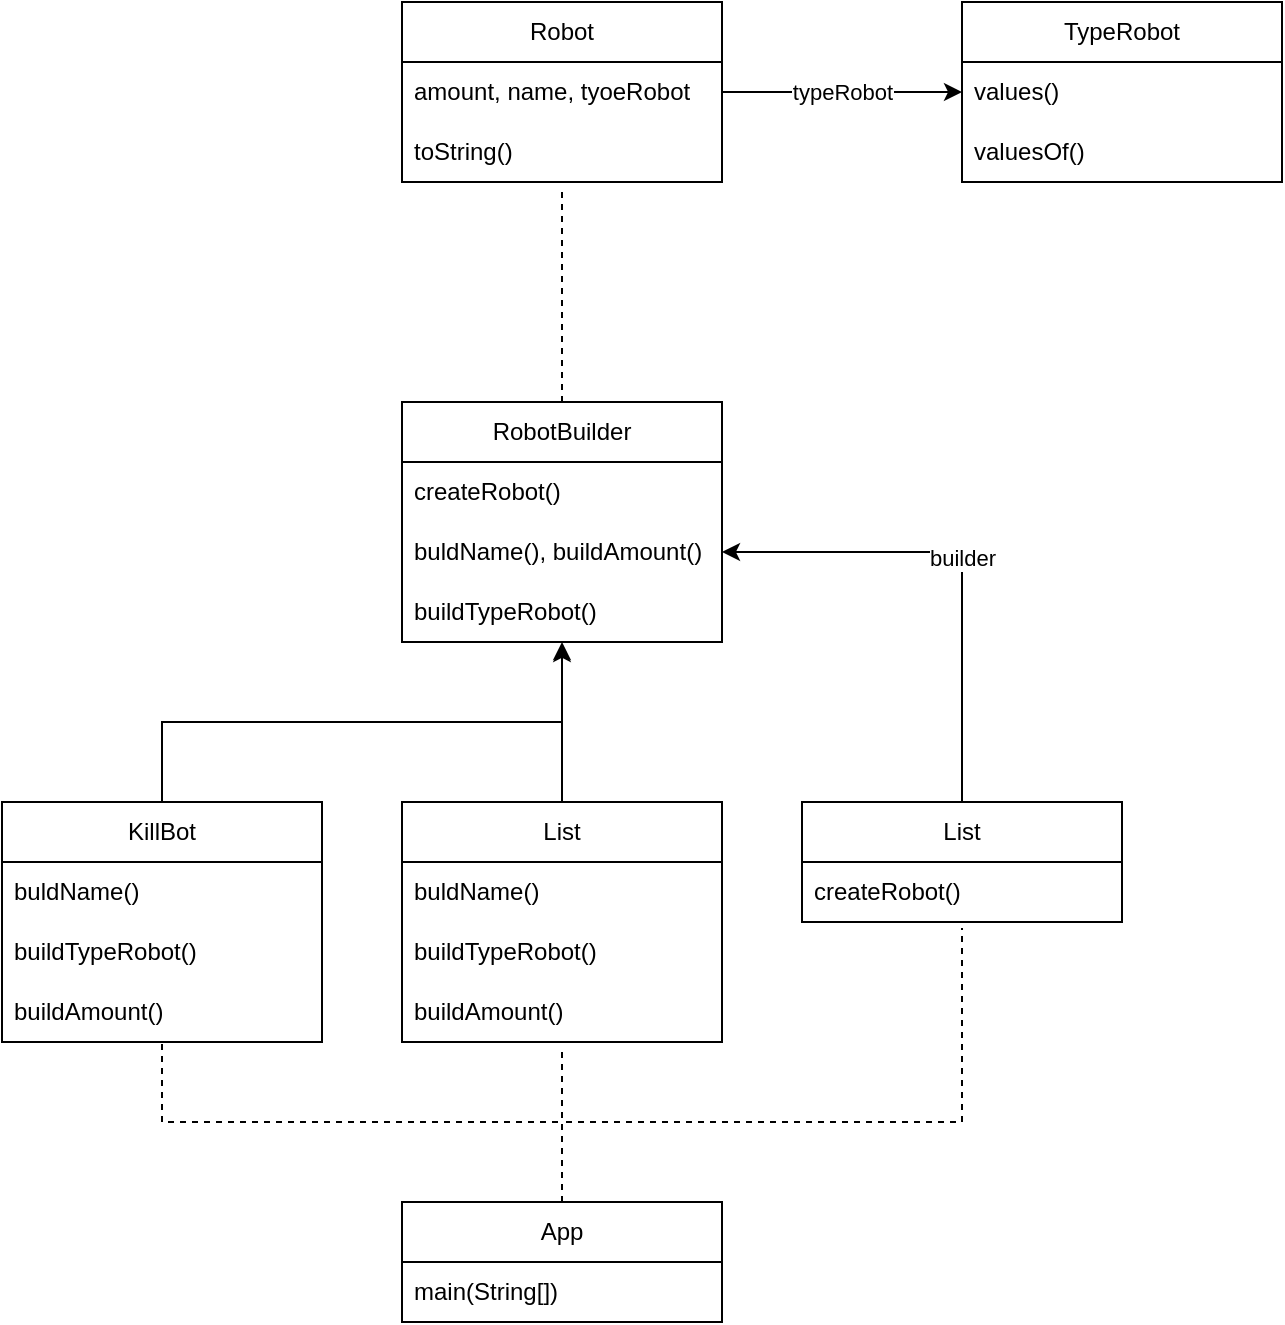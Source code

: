 <mxfile version="20.7.4" type="github">
  <diagram id="YEY7QbLvtV9tMZELoAxB" name="Страница 1">
    <mxGraphModel dx="1194" dy="762" grid="1" gridSize="10" guides="1" tooltips="1" connect="1" arrows="1" fold="1" page="1" pageScale="1" pageWidth="827" pageHeight="1169" math="0" shadow="0">
      <root>
        <mxCell id="0" />
        <mxCell id="1" parent="0" />
        <mxCell id="YP_ro8ocMmhnHgzd3htp-1" value="Robot" style="swimlane;fontStyle=0;childLayout=stackLayout;horizontal=1;startSize=30;horizontalStack=0;resizeParent=1;resizeParentMax=0;resizeLast=0;collapsible=1;marginBottom=0;whiteSpace=wrap;html=1;" vertex="1" parent="1">
          <mxGeometry x="320" y="120" width="160" height="90" as="geometry" />
        </mxCell>
        <mxCell id="YP_ro8ocMmhnHgzd3htp-2" value="amount, name, tyoeRobot" style="text;strokeColor=none;fillColor=none;align=left;verticalAlign=middle;spacingLeft=4;spacingRight=4;overflow=hidden;points=[[0,0.5],[1,0.5]];portConstraint=eastwest;rotatable=0;whiteSpace=wrap;html=1;" vertex="1" parent="YP_ro8ocMmhnHgzd3htp-1">
          <mxGeometry y="30" width="160" height="30" as="geometry" />
        </mxCell>
        <mxCell id="YP_ro8ocMmhnHgzd3htp-3" value="toString()" style="text;strokeColor=none;fillColor=none;align=left;verticalAlign=middle;spacingLeft=4;spacingRight=4;overflow=hidden;points=[[0,0.5],[1,0.5]];portConstraint=eastwest;rotatable=0;whiteSpace=wrap;html=1;" vertex="1" parent="YP_ro8ocMmhnHgzd3htp-1">
          <mxGeometry y="60" width="160" height="30" as="geometry" />
        </mxCell>
        <mxCell id="YP_ro8ocMmhnHgzd3htp-5" value="RobotBuilder" style="swimlane;fontStyle=0;childLayout=stackLayout;horizontal=1;startSize=30;horizontalStack=0;resizeParent=1;resizeParentMax=0;resizeLast=0;collapsible=1;marginBottom=0;whiteSpace=wrap;html=1;" vertex="1" parent="1">
          <mxGeometry x="320" y="320" width="160" height="120" as="geometry" />
        </mxCell>
        <mxCell id="YP_ro8ocMmhnHgzd3htp-6" value="createRobot()" style="text;strokeColor=none;fillColor=none;align=left;verticalAlign=middle;spacingLeft=4;spacingRight=4;overflow=hidden;points=[[0,0.5],[1,0.5]];portConstraint=eastwest;rotatable=0;whiteSpace=wrap;html=1;" vertex="1" parent="YP_ro8ocMmhnHgzd3htp-5">
          <mxGeometry y="30" width="160" height="30" as="geometry" />
        </mxCell>
        <mxCell id="YP_ro8ocMmhnHgzd3htp-7" value="buldName(), buildAmount()" style="text;strokeColor=none;fillColor=none;align=left;verticalAlign=middle;spacingLeft=4;spacingRight=4;overflow=hidden;points=[[0,0.5],[1,0.5]];portConstraint=eastwest;rotatable=0;whiteSpace=wrap;html=1;" vertex="1" parent="YP_ro8ocMmhnHgzd3htp-5">
          <mxGeometry y="60" width="160" height="30" as="geometry" />
        </mxCell>
        <mxCell id="YP_ro8ocMmhnHgzd3htp-8" value="buildTypeRobot()" style="text;strokeColor=none;fillColor=none;align=left;verticalAlign=middle;spacingLeft=4;spacingRight=4;overflow=hidden;points=[[0,0.5],[1,0.5]];portConstraint=eastwest;rotatable=0;whiteSpace=wrap;html=1;" vertex="1" parent="YP_ro8ocMmhnHgzd3htp-5">
          <mxGeometry y="90" width="160" height="30" as="geometry" />
        </mxCell>
        <mxCell id="YP_ro8ocMmhnHgzd3htp-29" style="edgeStyle=orthogonalEdgeStyle;rounded=0;orthogonalLoop=1;jettySize=auto;html=1;exitX=0.5;exitY=0;exitDx=0;exitDy=0;entryX=0.5;entryY=1;entryDx=0;entryDy=0;entryPerimeter=0;" edge="1" parent="1" source="YP_ro8ocMmhnHgzd3htp-9" target="YP_ro8ocMmhnHgzd3htp-8">
          <mxGeometry relative="1" as="geometry" />
        </mxCell>
        <mxCell id="YP_ro8ocMmhnHgzd3htp-9" value="KillBot" style="swimlane;fontStyle=0;childLayout=stackLayout;horizontal=1;startSize=30;horizontalStack=0;resizeParent=1;resizeParentMax=0;resizeLast=0;collapsible=1;marginBottom=0;whiteSpace=wrap;html=1;" vertex="1" parent="1">
          <mxGeometry x="120" y="520" width="160" height="120" as="geometry" />
        </mxCell>
        <mxCell id="YP_ro8ocMmhnHgzd3htp-10" value="buldName()" style="text;strokeColor=none;fillColor=none;align=left;verticalAlign=middle;spacingLeft=4;spacingRight=4;overflow=hidden;points=[[0,0.5],[1,0.5]];portConstraint=eastwest;rotatable=0;whiteSpace=wrap;html=1;" vertex="1" parent="YP_ro8ocMmhnHgzd3htp-9">
          <mxGeometry y="30" width="160" height="30" as="geometry" />
        </mxCell>
        <mxCell id="YP_ro8ocMmhnHgzd3htp-11" value="buildTypeRobot()" style="text;strokeColor=none;fillColor=none;align=left;verticalAlign=middle;spacingLeft=4;spacingRight=4;overflow=hidden;points=[[0,0.5],[1,0.5]];portConstraint=eastwest;rotatable=0;whiteSpace=wrap;html=1;" vertex="1" parent="YP_ro8ocMmhnHgzd3htp-9">
          <mxGeometry y="60" width="160" height="30" as="geometry" />
        </mxCell>
        <mxCell id="YP_ro8ocMmhnHgzd3htp-12" value="buildAmount()" style="text;strokeColor=none;fillColor=none;align=left;verticalAlign=middle;spacingLeft=4;spacingRight=4;overflow=hidden;points=[[0,0.5],[1,0.5]];portConstraint=eastwest;rotatable=0;whiteSpace=wrap;html=1;" vertex="1" parent="YP_ro8ocMmhnHgzd3htp-9">
          <mxGeometry y="90" width="160" height="30" as="geometry" />
        </mxCell>
        <mxCell id="YP_ro8ocMmhnHgzd3htp-28" style="edgeStyle=orthogonalEdgeStyle;rounded=0;orthogonalLoop=1;jettySize=auto;html=1;exitX=0.5;exitY=0;exitDx=0;exitDy=0;entryX=0.5;entryY=1.033;entryDx=0;entryDy=0;entryPerimeter=0;" edge="1" parent="1" source="YP_ro8ocMmhnHgzd3htp-13" target="YP_ro8ocMmhnHgzd3htp-8">
          <mxGeometry relative="1" as="geometry" />
        </mxCell>
        <mxCell id="YP_ro8ocMmhnHgzd3htp-13" value="List" style="swimlane;fontStyle=0;childLayout=stackLayout;horizontal=1;startSize=30;horizontalStack=0;resizeParent=1;resizeParentMax=0;resizeLast=0;collapsible=1;marginBottom=0;whiteSpace=wrap;html=1;" vertex="1" parent="1">
          <mxGeometry x="320" y="520" width="160" height="120" as="geometry" />
        </mxCell>
        <mxCell id="YP_ro8ocMmhnHgzd3htp-14" value="buldName()" style="text;strokeColor=none;fillColor=none;align=left;verticalAlign=middle;spacingLeft=4;spacingRight=4;overflow=hidden;points=[[0,0.5],[1,0.5]];portConstraint=eastwest;rotatable=0;whiteSpace=wrap;html=1;" vertex="1" parent="YP_ro8ocMmhnHgzd3htp-13">
          <mxGeometry y="30" width="160" height="30" as="geometry" />
        </mxCell>
        <mxCell id="YP_ro8ocMmhnHgzd3htp-15" value="buildTypeRobot()" style="text;strokeColor=none;fillColor=none;align=left;verticalAlign=middle;spacingLeft=4;spacingRight=4;overflow=hidden;points=[[0,0.5],[1,0.5]];portConstraint=eastwest;rotatable=0;whiteSpace=wrap;html=1;" vertex="1" parent="YP_ro8ocMmhnHgzd3htp-13">
          <mxGeometry y="60" width="160" height="30" as="geometry" />
        </mxCell>
        <mxCell id="YP_ro8ocMmhnHgzd3htp-16" value="buildAmount()" style="text;strokeColor=none;fillColor=none;align=left;verticalAlign=middle;spacingLeft=4;spacingRight=4;overflow=hidden;points=[[0,0.5],[1,0.5]];portConstraint=eastwest;rotatable=0;whiteSpace=wrap;html=1;" vertex="1" parent="YP_ro8ocMmhnHgzd3htp-13">
          <mxGeometry y="90" width="160" height="30" as="geometry" />
        </mxCell>
        <mxCell id="YP_ro8ocMmhnHgzd3htp-17" value="List" style="swimlane;fontStyle=0;childLayout=stackLayout;horizontal=1;startSize=30;horizontalStack=0;resizeParent=1;resizeParentMax=0;resizeLast=0;collapsible=1;marginBottom=0;whiteSpace=wrap;html=1;" vertex="1" parent="1">
          <mxGeometry x="520" y="520" width="160" height="60" as="geometry" />
        </mxCell>
        <mxCell id="YP_ro8ocMmhnHgzd3htp-18" value="createRobot()" style="text;strokeColor=none;fillColor=none;align=left;verticalAlign=middle;spacingLeft=4;spacingRight=4;overflow=hidden;points=[[0,0.5],[1,0.5]];portConstraint=eastwest;rotatable=0;whiteSpace=wrap;html=1;" vertex="1" parent="YP_ro8ocMmhnHgzd3htp-17">
          <mxGeometry y="30" width="160" height="30" as="geometry" />
        </mxCell>
        <mxCell id="YP_ro8ocMmhnHgzd3htp-21" value="TypeRobot" style="swimlane;fontStyle=0;childLayout=stackLayout;horizontal=1;startSize=30;horizontalStack=0;resizeParent=1;resizeParentMax=0;resizeLast=0;collapsible=1;marginBottom=0;whiteSpace=wrap;html=1;" vertex="1" parent="1">
          <mxGeometry x="600" y="120" width="160" height="90" as="geometry" />
        </mxCell>
        <mxCell id="YP_ro8ocMmhnHgzd3htp-22" value="values()" style="text;strokeColor=none;fillColor=none;align=left;verticalAlign=middle;spacingLeft=4;spacingRight=4;overflow=hidden;points=[[0,0.5],[1,0.5]];portConstraint=eastwest;rotatable=0;whiteSpace=wrap;html=1;" vertex="1" parent="YP_ro8ocMmhnHgzd3htp-21">
          <mxGeometry y="30" width="160" height="30" as="geometry" />
        </mxCell>
        <mxCell id="YP_ro8ocMmhnHgzd3htp-23" value="valuesOf()" style="text;strokeColor=none;fillColor=none;align=left;verticalAlign=middle;spacingLeft=4;spacingRight=4;overflow=hidden;points=[[0,0.5],[1,0.5]];portConstraint=eastwest;rotatable=0;whiteSpace=wrap;html=1;" vertex="1" parent="YP_ro8ocMmhnHgzd3htp-21">
          <mxGeometry y="60" width="160" height="30" as="geometry" />
        </mxCell>
        <mxCell id="YP_ro8ocMmhnHgzd3htp-25" value="App" style="swimlane;fontStyle=0;childLayout=stackLayout;horizontal=1;startSize=30;horizontalStack=0;resizeParent=1;resizeParentMax=0;resizeLast=0;collapsible=1;marginBottom=0;whiteSpace=wrap;html=1;" vertex="1" parent="1">
          <mxGeometry x="320" y="720" width="160" height="60" as="geometry" />
        </mxCell>
        <mxCell id="YP_ro8ocMmhnHgzd3htp-26" value="main(String[])" style="text;strokeColor=none;fillColor=none;align=left;verticalAlign=middle;spacingLeft=4;spacingRight=4;overflow=hidden;points=[[0,0.5],[1,0.5]];portConstraint=eastwest;rotatable=0;whiteSpace=wrap;html=1;" vertex="1" parent="YP_ro8ocMmhnHgzd3htp-25">
          <mxGeometry y="30" width="160" height="30" as="geometry" />
        </mxCell>
        <mxCell id="YP_ro8ocMmhnHgzd3htp-30" value="" style="endArrow=none;dashed=1;html=1;rounded=0;exitX=0.5;exitY=0;exitDx=0;exitDy=0;entryX=0.5;entryY=1.067;entryDx=0;entryDy=0;entryPerimeter=0;" edge="1" parent="1" source="YP_ro8ocMmhnHgzd3htp-25" target="YP_ro8ocMmhnHgzd3htp-16">
          <mxGeometry width="50" height="50" relative="1" as="geometry">
            <mxPoint x="390" y="520" as="sourcePoint" />
            <mxPoint x="440" y="470" as="targetPoint" />
          </mxGeometry>
        </mxCell>
        <mxCell id="YP_ro8ocMmhnHgzd3htp-31" value="" style="endArrow=none;dashed=1;html=1;rounded=0;entryX=0.5;entryY=1.1;entryDx=0;entryDy=0;entryPerimeter=0;" edge="1" parent="1" target="YP_ro8ocMmhnHgzd3htp-18">
          <mxGeometry width="50" height="50" relative="1" as="geometry">
            <mxPoint x="400" y="720" as="sourcePoint" />
            <mxPoint x="410" y="652.01" as="targetPoint" />
            <Array as="points">
              <mxPoint x="400" y="680" />
              <mxPoint x="600" y="680" />
            </Array>
          </mxGeometry>
        </mxCell>
        <mxCell id="YP_ro8ocMmhnHgzd3htp-32" value="" style="endArrow=none;dashed=1;html=1;rounded=0;entryX=0.5;entryY=1.033;entryDx=0;entryDy=0;entryPerimeter=0;" edge="1" parent="1" target="YP_ro8ocMmhnHgzd3htp-12">
          <mxGeometry width="50" height="50" relative="1" as="geometry">
            <mxPoint x="400" y="720" as="sourcePoint" />
            <mxPoint x="610" y="593" as="targetPoint" />
            <Array as="points">
              <mxPoint x="400" y="680" />
              <mxPoint x="200" y="680" />
            </Array>
          </mxGeometry>
        </mxCell>
        <mxCell id="YP_ro8ocMmhnHgzd3htp-33" value="" style="endArrow=none;dashed=1;html=1;rounded=0;exitX=0.5;exitY=0;exitDx=0;exitDy=0;entryX=0.5;entryY=1.133;entryDx=0;entryDy=0;entryPerimeter=0;" edge="1" parent="1" source="YP_ro8ocMmhnHgzd3htp-5" target="YP_ro8ocMmhnHgzd3htp-3">
          <mxGeometry width="50" height="50" relative="1" as="geometry">
            <mxPoint x="410" y="730" as="sourcePoint" />
            <mxPoint x="410" y="652.01" as="targetPoint" />
          </mxGeometry>
        </mxCell>
        <mxCell id="YP_ro8ocMmhnHgzd3htp-37" value="" style="endArrow=classic;html=1;rounded=0;exitX=0.5;exitY=0;exitDx=0;exitDy=0;entryX=1;entryY=0.5;entryDx=0;entryDy=0;" edge="1" parent="1" source="YP_ro8ocMmhnHgzd3htp-17" target="YP_ro8ocMmhnHgzd3htp-7">
          <mxGeometry relative="1" as="geometry">
            <mxPoint x="360" y="390" as="sourcePoint" />
            <mxPoint x="460" y="390" as="targetPoint" />
            <Array as="points">
              <mxPoint x="600" y="395" />
            </Array>
          </mxGeometry>
        </mxCell>
        <mxCell id="YP_ro8ocMmhnHgzd3htp-38" value="builder" style="edgeLabel;resizable=0;html=1;align=center;verticalAlign=middle;" connectable="0" vertex="1" parent="YP_ro8ocMmhnHgzd3htp-37">
          <mxGeometry relative="1" as="geometry" />
        </mxCell>
        <mxCell id="YP_ro8ocMmhnHgzd3htp-39" value="" style="endArrow=classic;html=1;rounded=0;exitX=1;exitY=0.5;exitDx=0;exitDy=0;entryX=0;entryY=0.5;entryDx=0;entryDy=0;" edge="1" parent="1" source="YP_ro8ocMmhnHgzd3htp-2" target="YP_ro8ocMmhnHgzd3htp-22">
          <mxGeometry relative="1" as="geometry">
            <mxPoint x="420" y="330" as="sourcePoint" />
            <mxPoint x="520" y="330" as="targetPoint" />
          </mxGeometry>
        </mxCell>
        <mxCell id="YP_ro8ocMmhnHgzd3htp-40" value="typeRobot" style="edgeLabel;resizable=0;html=1;align=center;verticalAlign=middle;" connectable="0" vertex="1" parent="YP_ro8ocMmhnHgzd3htp-39">
          <mxGeometry relative="1" as="geometry" />
        </mxCell>
      </root>
    </mxGraphModel>
  </diagram>
</mxfile>
